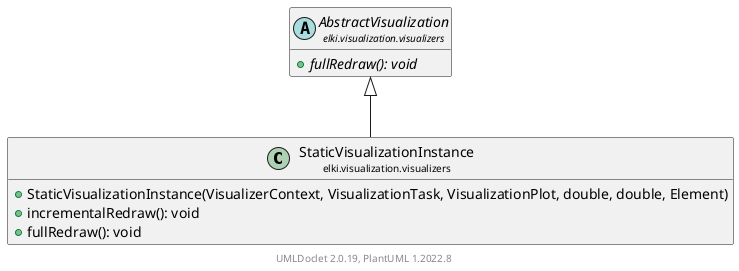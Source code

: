 @startuml
    remove .*\.(Instance|Par|Parameterizer|Factory)$
    set namespaceSeparator none
    hide empty fields
    hide empty methods

    class "<size:14>StaticVisualizationInstance\n<size:10>elki.visualization.visualizers" as elki.visualization.visualizers.StaticVisualizationInstance [[StaticVisualizationInstance.html]] {
        +StaticVisualizationInstance(VisualizerContext, VisualizationTask, VisualizationPlot, double, double, Element)
        +incrementalRedraw(): void
        +fullRedraw(): void
    }

    abstract class "<size:14>AbstractVisualization\n<size:10>elki.visualization.visualizers" as elki.visualization.visualizers.AbstractVisualization [[AbstractVisualization.html]] {
        {abstract} +fullRedraw(): void
    }

    elki.visualization.visualizers.AbstractVisualization <|-- elki.visualization.visualizers.StaticVisualizationInstance

    center footer UMLDoclet 2.0.19, PlantUML 1.2022.8
@enduml

